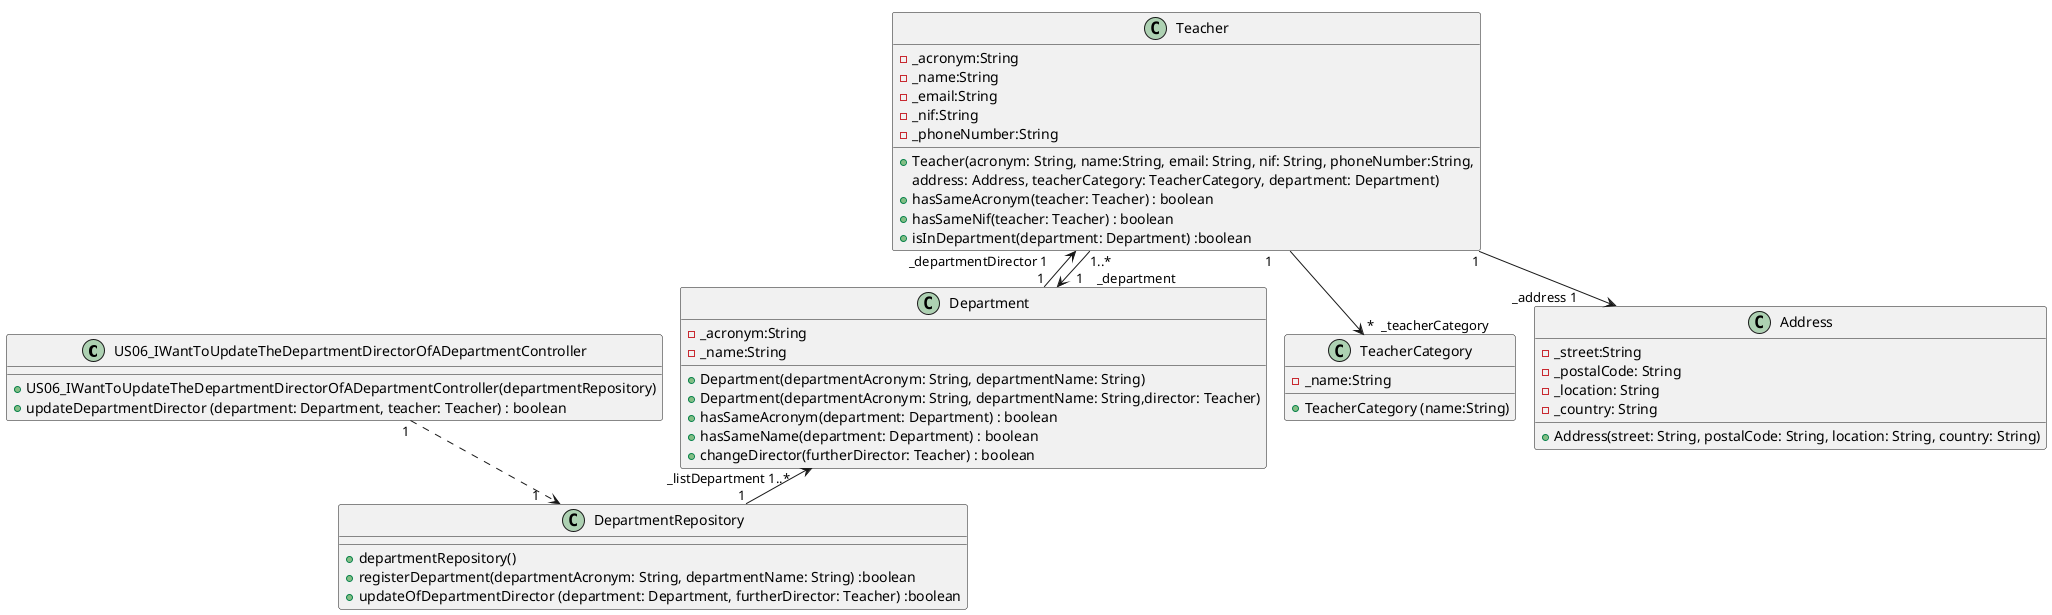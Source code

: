 @startuml
!pragma layout smetana
'left to right direction

class US06_IWantToUpdateTheDepartmentDirectorOfADepartmentController {
    +US06_IWantToUpdateTheDepartmentDirectorOfADepartmentController(departmentRepository)
    +updateDepartmentDirector (department: Department, teacher: Teacher) : boolean
}

class Department {
    -_acronym:String
    -_name:String
    +Department(departmentAcronym: String, departmentName: String)
    +Department(departmentAcronym: String, departmentName: String,director: Teacher)
    +hasSameAcronym(department: Department) : boolean
    +hasSameName(department: Department) : boolean
    +changeDirector(furtherDirector: Teacher) : boolean
}

class DepartmentRepository {
    +departmentRepository()
    +registerDepartment(departmentAcronym: String, departmentName: String) :boolean
    +updateOfDepartmentDirector (department: Department, furtherDirector: Teacher) :boolean
}

class Teacher {
     -_acronym:String
     -_name:String
     -_email:String
     -_nif:String
     -_phoneNumber:String
     +Teacher(acronym: String, name:String, email: String, nif: String, phoneNumber:String,
     address: Address, teacherCategory: TeacherCategory, department: Department)
     +hasSameAcronym(teacher: Teacher) : boolean
     +hasSameNif(teacher: Teacher) : boolean
     +isInDepartment(department: Department) :boolean
}

class TeacherCategory {
    -_name:String
    + TeacherCategory (name:String)
}

class Address {
     -_street:String
     -_postalCode: String
     -_location: String
     -_country: String
     +Address(street: String, postalCode: String, location: String, country: String)
}

US06_IWantToUpdateTheDepartmentDirectorOfADepartmentController "1" ..> "1      " DepartmentRepository
Teacher "1" --> "_address 1           " Address
Teacher "1     " --> " *  _teacherCategory " TeacherCategory
Teacher "_departmentDirector 1        " <-- "1" Department
Teacher "1..*     " --> "     1    _department" Department
Department "_listDepartment 1..*      " <-- "1" DepartmentRepository

@enduml
